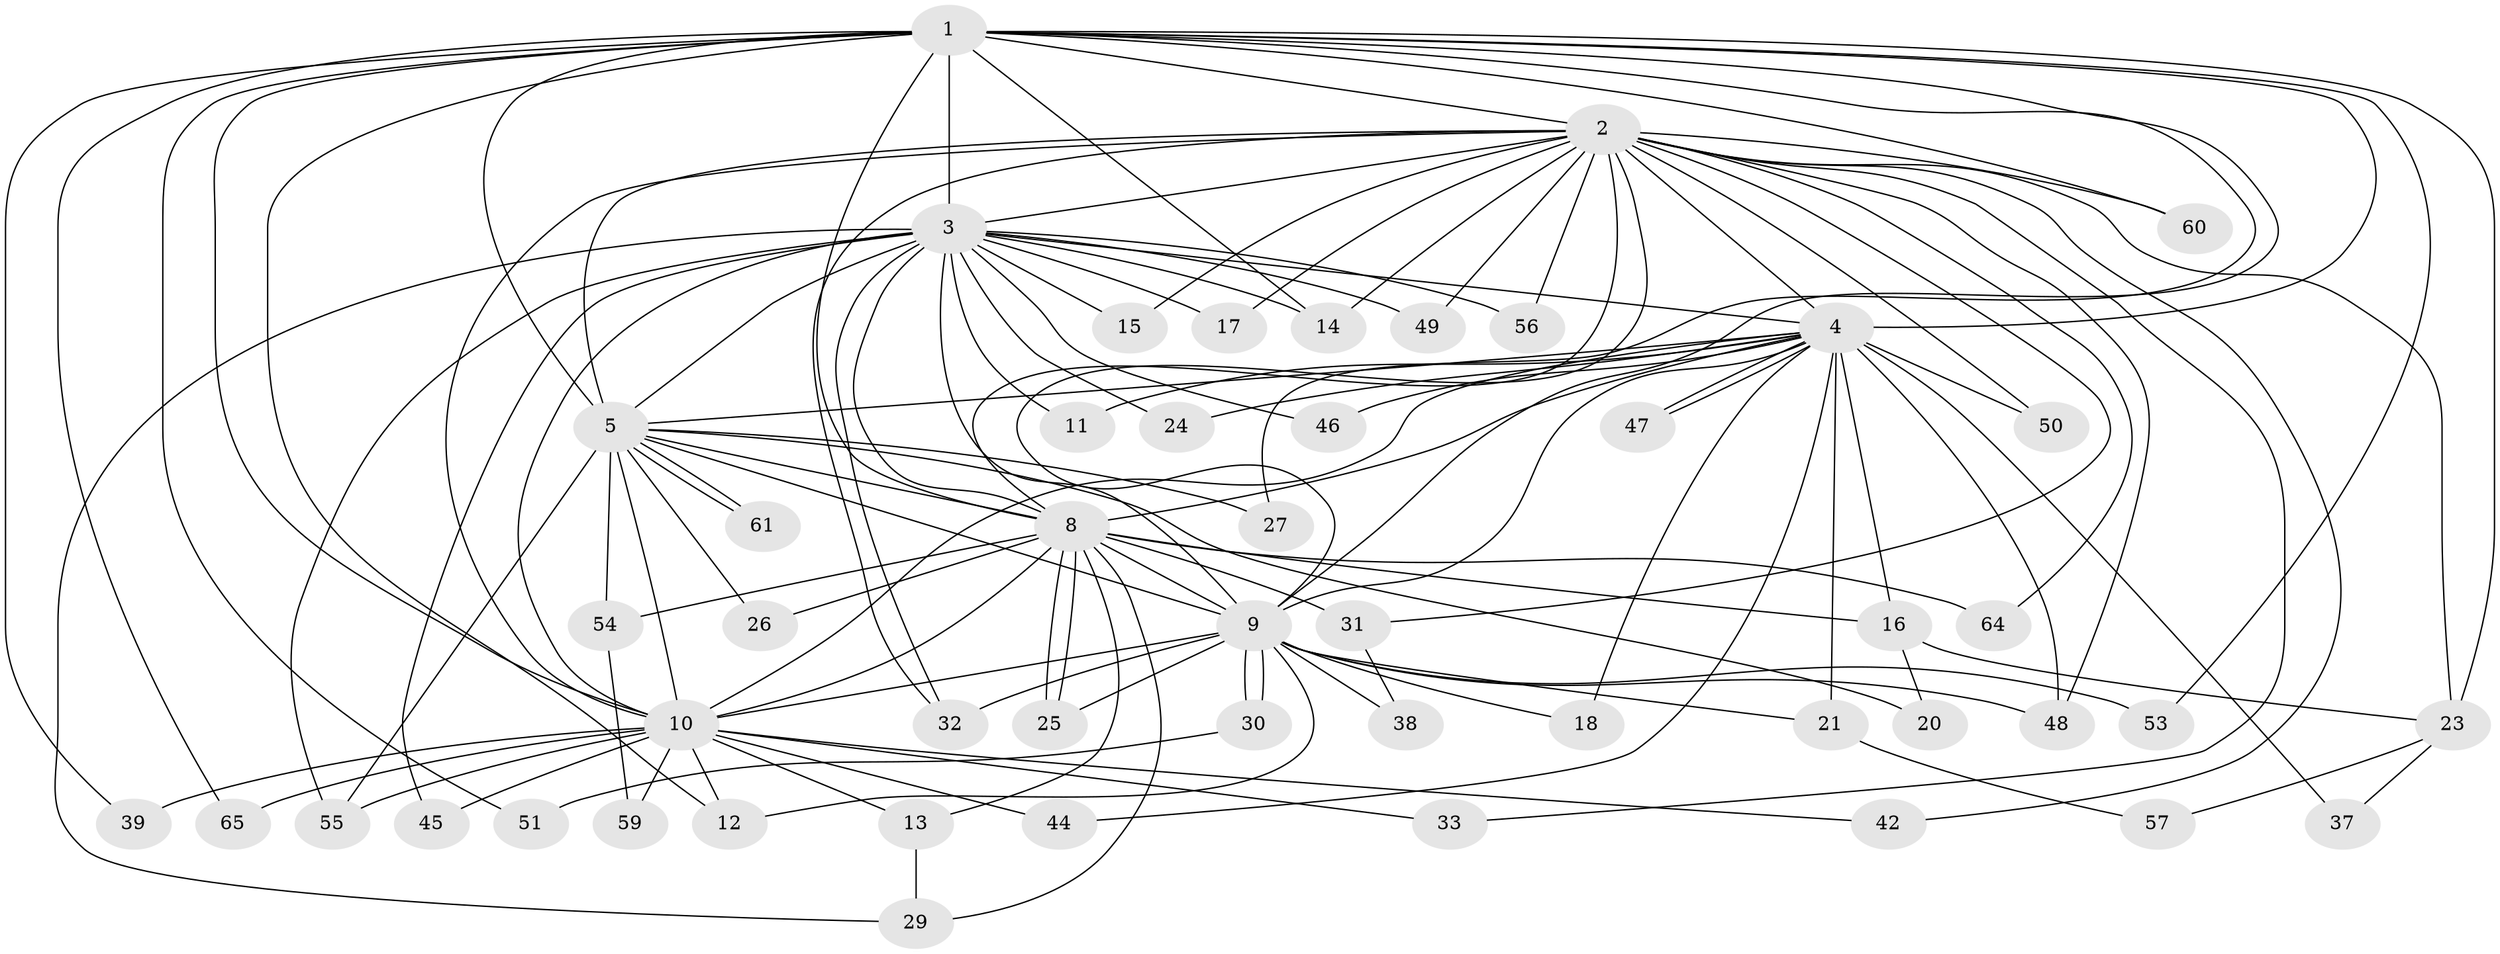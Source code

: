 // original degree distribution, {18: 0.045454545454545456, 23: 0.015151515151515152, 17: 0.015151515151515152, 14: 0.015151515151515152, 13: 0.015151515151515152, 19: 0.015151515151515152, 21: 0.030303030303030304, 2: 0.6060606060606061, 3: 0.19696969696969696, 4: 0.030303030303030304, 5: 0.015151515151515152}
// Generated by graph-tools (version 1.1) at 2025/41/03/06/25 10:41:37]
// undirected, 50 vertices, 120 edges
graph export_dot {
graph [start="1"]
  node [color=gray90,style=filled];
  1 [super="+22"];
  2 [super="+58"];
  3 [super="+6"];
  4 [super="+7"];
  5 [super="+52"];
  8 [super="+19"];
  9 [super="+28"];
  10 [super="+62"];
  11;
  12 [super="+43"];
  13;
  14;
  15;
  16;
  17;
  18;
  20;
  21;
  23 [super="+40"];
  24;
  25 [super="+34"];
  26;
  27;
  29 [super="+35"];
  30 [super="+36"];
  31;
  32 [super="+41"];
  33;
  37;
  38;
  39;
  42;
  44;
  45;
  46;
  47;
  48 [super="+66"];
  49;
  50;
  51;
  53;
  54;
  55 [super="+63"];
  56;
  57;
  59;
  60;
  61;
  64;
  65;
  1 -- 2;
  1 -- 3 [weight=2];
  1 -- 4 [weight=2];
  1 -- 5;
  1 -- 8;
  1 -- 9;
  1 -- 10 [weight=2];
  1 -- 12;
  1 -- 14;
  1 -- 27;
  1 -- 39;
  1 -- 51;
  1 -- 53;
  1 -- 60;
  1 -- 65;
  1 -- 23;
  2 -- 3 [weight=2];
  2 -- 4 [weight=2];
  2 -- 5;
  2 -- 8;
  2 -- 9;
  2 -- 10;
  2 -- 15;
  2 -- 17;
  2 -- 23;
  2 -- 31;
  2 -- 32;
  2 -- 33;
  2 -- 42;
  2 -- 48;
  2 -- 49;
  2 -- 50;
  2 -- 56;
  2 -- 60;
  2 -- 64;
  2 -- 14;
  3 -- 4 [weight=4];
  3 -- 5 [weight=2];
  3 -- 8 [weight=2];
  3 -- 9 [weight=3];
  3 -- 10 [weight=3];
  3 -- 14;
  3 -- 15;
  3 -- 17;
  3 -- 24;
  3 -- 45;
  3 -- 49;
  3 -- 55;
  3 -- 11;
  3 -- 46;
  3 -- 56;
  3 -- 29;
  3 -- 32;
  4 -- 5 [weight=3];
  4 -- 8 [weight=2];
  4 -- 9 [weight=2];
  4 -- 10 [weight=2];
  4 -- 11;
  4 -- 16;
  4 -- 18;
  4 -- 24;
  4 -- 47;
  4 -- 47;
  4 -- 48;
  4 -- 50;
  4 -- 37;
  4 -- 44;
  4 -- 46;
  4 -- 21;
  5 -- 8;
  5 -- 9;
  5 -- 10;
  5 -- 20;
  5 -- 26;
  5 -- 27;
  5 -- 54;
  5 -- 61;
  5 -- 61;
  5 -- 55;
  8 -- 9;
  8 -- 10;
  8 -- 13;
  8 -- 16;
  8 -- 25;
  8 -- 25;
  8 -- 26;
  8 -- 31;
  8 -- 54;
  8 -- 64;
  8 -- 29;
  9 -- 10;
  9 -- 18;
  9 -- 21;
  9 -- 30 [weight=2];
  9 -- 30;
  9 -- 32;
  9 -- 38;
  9 -- 53;
  9 -- 25;
  9 -- 48;
  9 -- 12;
  10 -- 12;
  10 -- 13;
  10 -- 33;
  10 -- 39;
  10 -- 42;
  10 -- 44;
  10 -- 45;
  10 -- 55;
  10 -- 59;
  10 -- 65;
  13 -- 29;
  16 -- 20;
  16 -- 23;
  21 -- 57;
  23 -- 37;
  23 -- 57;
  30 -- 51;
  31 -- 38;
  54 -- 59;
}
